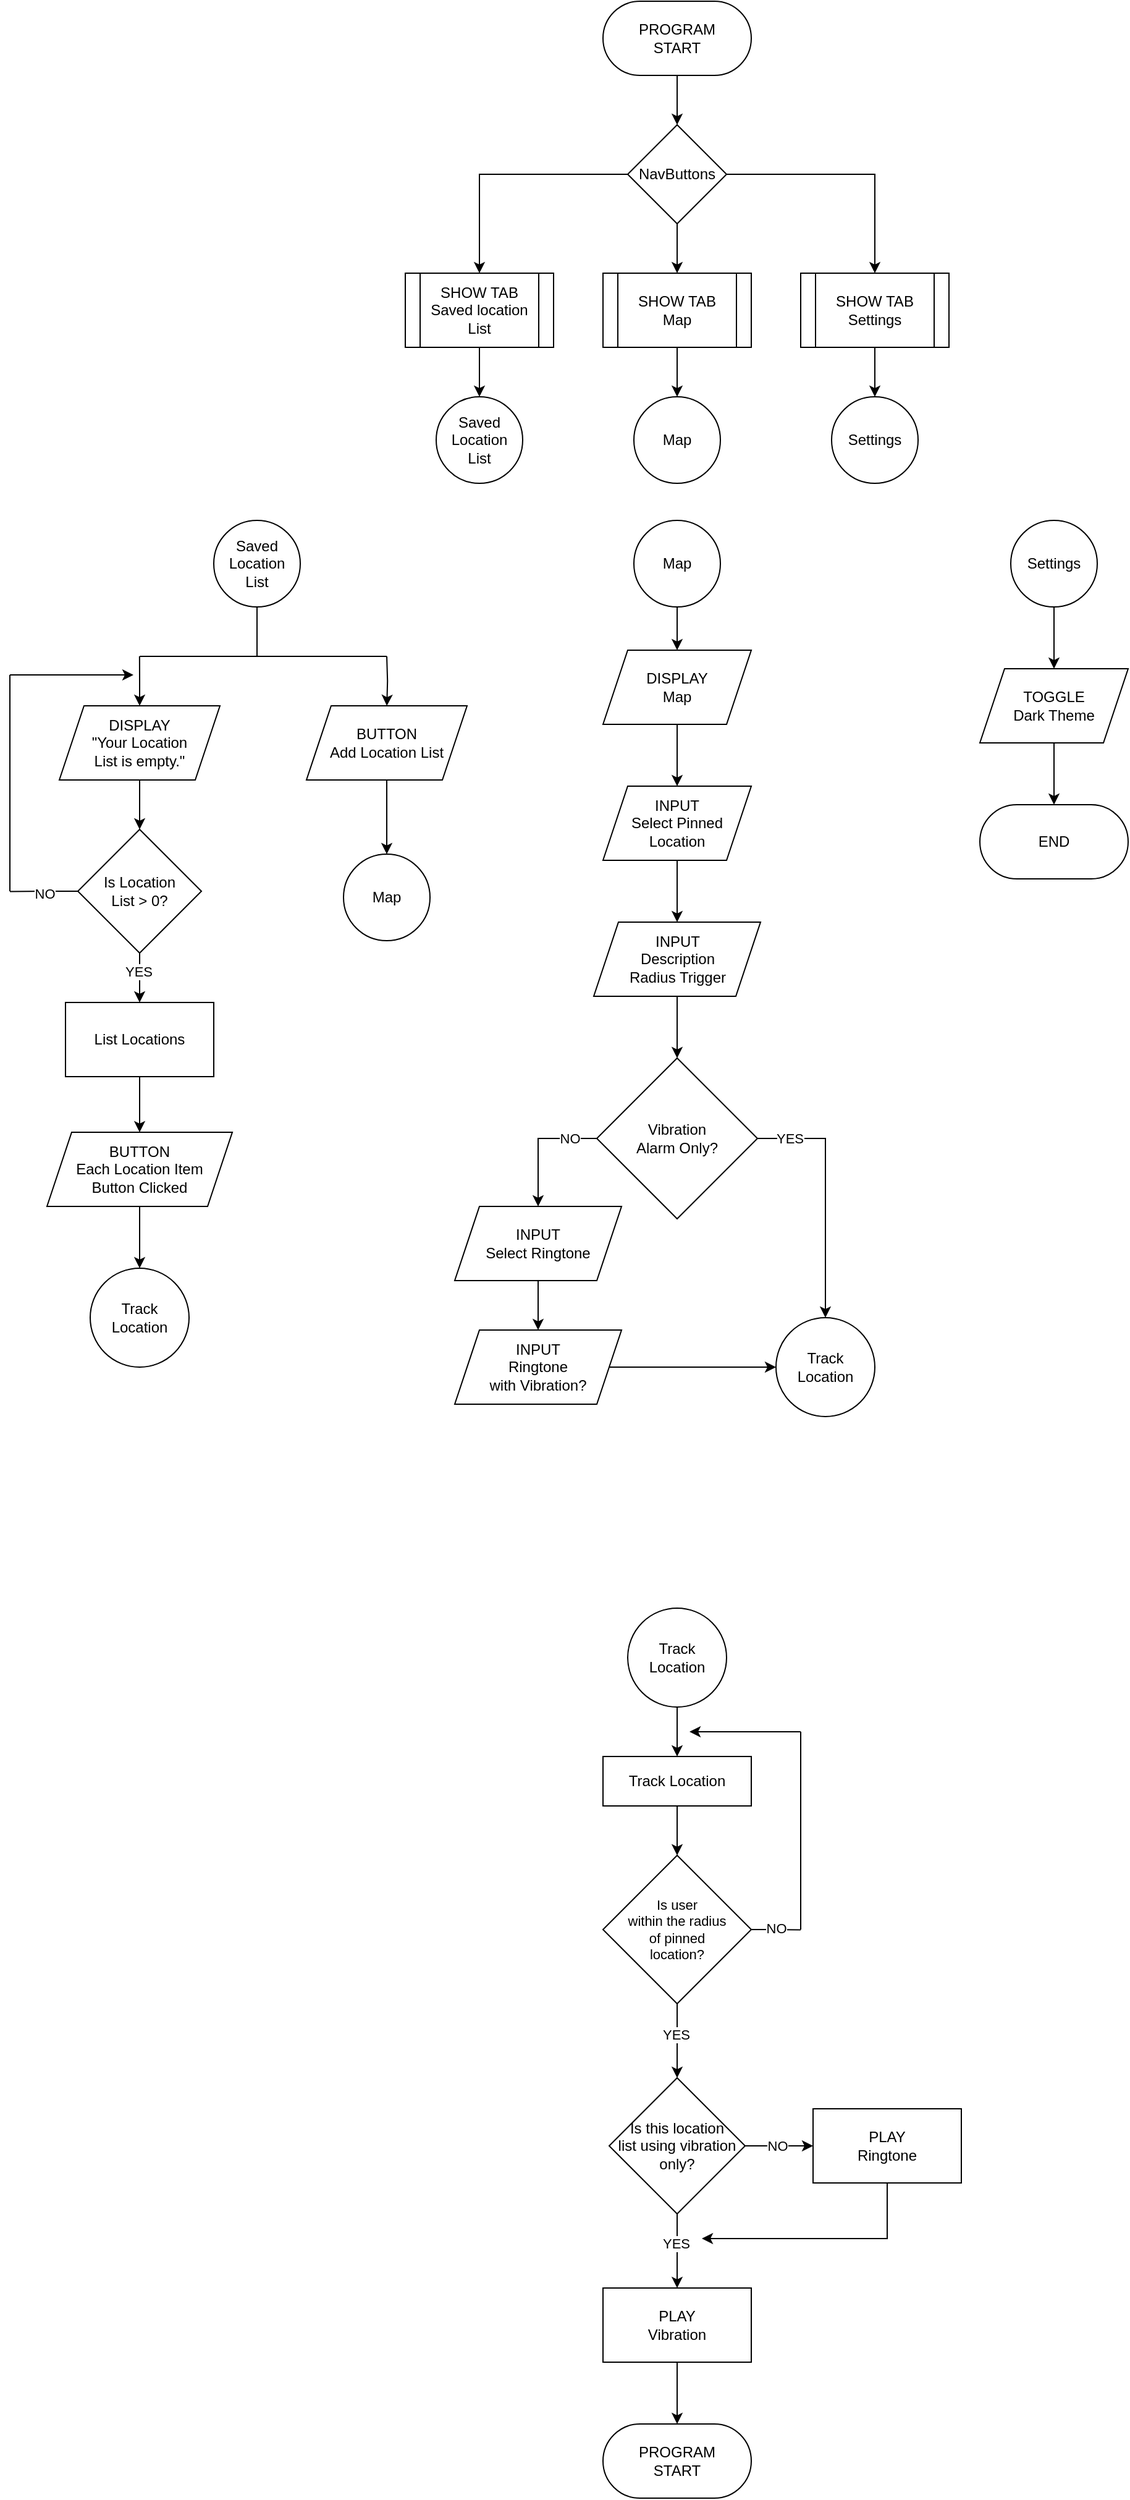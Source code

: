 <mxfile version="28.2.5">
  <diagram name="Page-1" id="zlZ9y2XEh7zNr0AgNZiA">
    <mxGraphModel dx="4392" dy="1943" grid="1" gridSize="10" guides="1" tooltips="1" connect="1" arrows="1" fold="1" page="1" pageScale="1" pageWidth="827" pageHeight="1169" math="0" shadow="0">
      <root>
        <mxCell id="0" />
        <mxCell id="1" parent="0" />
        <mxCell id="42pxX61AVfphtNkWuJw1-20" style="edgeStyle=orthogonalEdgeStyle;rounded=0;orthogonalLoop=1;jettySize=auto;html=1;exitX=0.5;exitY=1;exitDx=0;exitDy=0;entryX=0.5;entryY=0;entryDx=0;entryDy=0;" parent="1" source="42pxX61AVfphtNkWuJw1-4" target="42pxX61AVfphtNkWuJw1-17" edge="1">
          <mxGeometry relative="1" as="geometry" />
        </mxCell>
        <mxCell id="42pxX61AVfphtNkWuJw1-4" value="SHOW TAB&lt;div&gt;Map&lt;/div&gt;" style="shape=process;whiteSpace=wrap;html=1;backgroundOutline=1;" parent="1" vertex="1">
          <mxGeometry x="30" y="380" width="120" height="60" as="geometry" />
        </mxCell>
        <mxCell id="42pxX61AVfphtNkWuJw1-11" style="edgeStyle=orthogonalEdgeStyle;rounded=0;orthogonalLoop=1;jettySize=auto;html=1;exitX=0.5;exitY=1;exitDx=0;exitDy=0;entryX=0.5;entryY=0;entryDx=0;entryDy=0;" parent="1" source="42pxX61AVfphtNkWuJw1-9" target="42pxX61AVfphtNkWuJw1-4" edge="1">
          <mxGeometry relative="1" as="geometry" />
        </mxCell>
        <mxCell id="42pxX61AVfphtNkWuJw1-14" style="edgeStyle=orthogonalEdgeStyle;rounded=0;orthogonalLoop=1;jettySize=auto;html=1;exitX=1;exitY=0.5;exitDx=0;exitDy=0;entryX=0.5;entryY=0;entryDx=0;entryDy=0;" parent="1" source="42pxX61AVfphtNkWuJw1-9" target="42pxX61AVfphtNkWuJw1-13" edge="1">
          <mxGeometry relative="1" as="geometry" />
        </mxCell>
        <mxCell id="42pxX61AVfphtNkWuJw1-15" style="edgeStyle=orthogonalEdgeStyle;rounded=0;orthogonalLoop=1;jettySize=auto;html=1;exitX=0;exitY=0.5;exitDx=0;exitDy=0;entryX=0.5;entryY=0;entryDx=0;entryDy=0;" parent="1" source="42pxX61AVfphtNkWuJw1-9" target="42pxX61AVfphtNkWuJw1-12" edge="1">
          <mxGeometry relative="1" as="geometry" />
        </mxCell>
        <mxCell id="42pxX61AVfphtNkWuJw1-9" value="NavButtons" style="rhombus;whiteSpace=wrap;html=1;fontSize=12;" parent="1" vertex="1">
          <mxGeometry x="50" y="260" width="80" height="80" as="geometry" />
        </mxCell>
        <mxCell id="42pxX61AVfphtNkWuJw1-21" style="edgeStyle=orthogonalEdgeStyle;rounded=0;orthogonalLoop=1;jettySize=auto;html=1;exitX=0.5;exitY=1;exitDx=0;exitDy=0;entryX=0.5;entryY=0;entryDx=0;entryDy=0;" parent="1" source="42pxX61AVfphtNkWuJw1-12" target="42pxX61AVfphtNkWuJw1-16" edge="1">
          <mxGeometry relative="1" as="geometry" />
        </mxCell>
        <mxCell id="42pxX61AVfphtNkWuJw1-12" value="SHOW TAB&lt;div&gt;Saved location List&lt;/div&gt;" style="shape=process;whiteSpace=wrap;html=1;backgroundOutline=1;" parent="1" vertex="1">
          <mxGeometry x="-130" y="380" width="120" height="60" as="geometry" />
        </mxCell>
        <mxCell id="42pxX61AVfphtNkWuJw1-19" style="edgeStyle=orthogonalEdgeStyle;rounded=0;orthogonalLoop=1;jettySize=auto;html=1;exitX=0.5;exitY=1;exitDx=0;exitDy=0;entryX=0.5;entryY=0;entryDx=0;entryDy=0;" parent="1" source="42pxX61AVfphtNkWuJw1-13" target="42pxX61AVfphtNkWuJw1-18" edge="1">
          <mxGeometry relative="1" as="geometry" />
        </mxCell>
        <mxCell id="42pxX61AVfphtNkWuJw1-13" value="SHOW TAB&lt;div&gt;Settings&lt;/div&gt;" style="shape=process;whiteSpace=wrap;html=1;backgroundOutline=1;" parent="1" vertex="1">
          <mxGeometry x="190" y="380" width="120" height="60" as="geometry" />
        </mxCell>
        <mxCell id="42pxX61AVfphtNkWuJw1-16" value="Saved Location&lt;div&gt;List&lt;/div&gt;" style="ellipse;whiteSpace=wrap;html=1;aspect=fixed;" parent="1" vertex="1">
          <mxGeometry x="-105" y="480" width="70" height="70" as="geometry" />
        </mxCell>
        <mxCell id="42pxX61AVfphtNkWuJw1-17" value="Map" style="ellipse;whiteSpace=wrap;html=1;aspect=fixed;" parent="1" vertex="1">
          <mxGeometry x="55" y="480" width="70" height="70" as="geometry" />
        </mxCell>
        <mxCell id="42pxX61AVfphtNkWuJw1-18" value="Settings" style="ellipse;whiteSpace=wrap;html=1;aspect=fixed;" parent="1" vertex="1">
          <mxGeometry x="215" y="480" width="70" height="70" as="geometry" />
        </mxCell>
        <mxCell id="UHgo2Rqdy59q7IhD6hAd-2" style="edgeStyle=orthogonalEdgeStyle;rounded=0;orthogonalLoop=1;jettySize=auto;html=1;exitX=0.5;exitY=1;exitDx=0;exitDy=0;endArrow=none;endFill=0;" parent="1" source="42pxX61AVfphtNkWuJw1-22" edge="1">
          <mxGeometry relative="1" as="geometry">
            <mxPoint x="-250" y="690" as="targetPoint" />
          </mxGeometry>
        </mxCell>
        <mxCell id="42pxX61AVfphtNkWuJw1-22" value="Saved Location&lt;div&gt;List&lt;/div&gt;" style="ellipse;whiteSpace=wrap;html=1;aspect=fixed;" parent="1" vertex="1">
          <mxGeometry x="-285" y="580" width="70" height="70" as="geometry" />
        </mxCell>
        <mxCell id="42pxX61AVfphtNkWuJw1-36" style="edgeStyle=orthogonalEdgeStyle;rounded=0;orthogonalLoop=1;jettySize=auto;html=1;exitX=0.5;exitY=1;exitDx=0;exitDy=0;entryX=0.5;entryY=0;entryDx=0;entryDy=0;" parent="1" source="42pxX61AVfphtNkWuJw1-26" target="42pxX61AVfphtNkWuJw1-35" edge="1">
          <mxGeometry relative="1" as="geometry" />
        </mxCell>
        <mxCell id="UHgo2Rqdy59q7IhD6hAd-31" value="YES" style="edgeLabel;html=1;align=center;verticalAlign=middle;resizable=0;points=[];" parent="42pxX61AVfphtNkWuJw1-36" vertex="1" connectable="0">
          <mxGeometry x="-0.258" y="-1" relative="1" as="geometry">
            <mxPoint as="offset" />
          </mxGeometry>
        </mxCell>
        <mxCell id="UHgo2Rqdy59q7IhD6hAd-29" style="edgeStyle=orthogonalEdgeStyle;rounded=0;orthogonalLoop=1;jettySize=auto;html=1;exitX=0;exitY=0.5;exitDx=0;exitDy=0;endArrow=none;endFill=0;" parent="1" source="42pxX61AVfphtNkWuJw1-26" edge="1">
          <mxGeometry relative="1" as="geometry">
            <mxPoint x="-450" y="880.238" as="targetPoint" />
          </mxGeometry>
        </mxCell>
        <mxCell id="UHgo2Rqdy59q7IhD6hAd-32" value="NO" style="edgeLabel;html=1;align=center;verticalAlign=middle;resizable=0;points=[];" parent="UHgo2Rqdy59q7IhD6hAd-29" vertex="1" connectable="0">
          <mxGeometry x="0.002" y="1" relative="1" as="geometry">
            <mxPoint as="offset" />
          </mxGeometry>
        </mxCell>
        <mxCell id="42pxX61AVfphtNkWuJw1-26" value="Is Location&lt;div&gt;List &amp;gt; 0?&lt;/div&gt;" style="rhombus;whiteSpace=wrap;html=1;" parent="1" vertex="1">
          <mxGeometry x="-395" y="830" width="100" height="100" as="geometry" />
        </mxCell>
        <mxCell id="UHgo2Rqdy59q7IhD6hAd-27" style="edgeStyle=orthogonalEdgeStyle;rounded=0;orthogonalLoop=1;jettySize=auto;html=1;exitX=0.5;exitY=1;exitDx=0;exitDy=0;entryX=0.5;entryY=0;entryDx=0;entryDy=0;" parent="1" source="42pxX61AVfphtNkWuJw1-35" target="UHgo2Rqdy59q7IhD6hAd-26" edge="1">
          <mxGeometry relative="1" as="geometry" />
        </mxCell>
        <mxCell id="42pxX61AVfphtNkWuJw1-35" value="List Locations" style="rounded=0;whiteSpace=wrap;html=1;" parent="1" vertex="1">
          <mxGeometry x="-405" y="970" width="120" height="60" as="geometry" />
        </mxCell>
        <mxCell id="UHgo2Rqdy59q7IhD6hAd-11" style="edgeStyle=orthogonalEdgeStyle;rounded=0;orthogonalLoop=1;jettySize=auto;html=1;exitX=0.5;exitY=0;exitDx=0;exitDy=0;endArrow=none;endFill=0;startArrow=classic;startFill=1;" parent="1" source="UHgo2Rqdy59q7IhD6hAd-1" edge="1">
          <mxGeometry relative="1" as="geometry">
            <mxPoint x="-345.066" y="690" as="targetPoint" />
          </mxGeometry>
        </mxCell>
        <mxCell id="UHgo2Rqdy59q7IhD6hAd-13" style="edgeStyle=orthogonalEdgeStyle;rounded=0;orthogonalLoop=1;jettySize=auto;html=1;exitX=0.5;exitY=1;exitDx=0;exitDy=0;entryX=0.5;entryY=0;entryDx=0;entryDy=0;" parent="1" source="UHgo2Rqdy59q7IhD6hAd-1" target="42pxX61AVfphtNkWuJw1-26" edge="1">
          <mxGeometry relative="1" as="geometry" />
        </mxCell>
        <mxCell id="UHgo2Rqdy59q7IhD6hAd-1" value="DISPLAY&lt;div&gt;&quot;Your Location&lt;/div&gt;&lt;div&gt;List is empty.&quot;&lt;/div&gt;" style="shape=parallelogram;perimeter=parallelogramPerimeter;whiteSpace=wrap;html=1;fixedSize=1;" parent="1" vertex="1">
          <mxGeometry x="-410" y="730" width="130" height="60" as="geometry" />
        </mxCell>
        <mxCell id="UHgo2Rqdy59q7IhD6hAd-5" style="edgeStyle=orthogonalEdgeStyle;rounded=0;orthogonalLoop=1;jettySize=auto;html=1;exitX=0.5;exitY=1;exitDx=0;exitDy=0;entryX=0.5;entryY=0;entryDx=0;entryDy=0;" parent="1" source="UHgo2Rqdy59q7IhD6hAd-4" target="42pxX61AVfphtNkWuJw1-9" edge="1">
          <mxGeometry relative="1" as="geometry" />
        </mxCell>
        <mxCell id="UHgo2Rqdy59q7IhD6hAd-4" value="PROGRAM&lt;div&gt;START&lt;/div&gt;" style="rounded=1;whiteSpace=wrap;html=1;arcSize=50;" parent="1" vertex="1">
          <mxGeometry x="30" y="160" width="120" height="60" as="geometry" />
        </mxCell>
        <mxCell id="UHgo2Rqdy59q7IhD6hAd-15" style="edgeStyle=orthogonalEdgeStyle;rounded=0;orthogonalLoop=1;jettySize=auto;html=1;exitX=0.5;exitY=1;exitDx=0;exitDy=0;entryX=0.5;entryY=0;entryDx=0;entryDy=0;" parent="1" source="UHgo2Rqdy59q7IhD6hAd-6" target="UHgo2Rqdy59q7IhD6hAd-14" edge="1">
          <mxGeometry relative="1" as="geometry" />
        </mxCell>
        <mxCell id="UHgo2Rqdy59q7IhD6hAd-6" value="BUTTON&lt;div&gt;Add Location List&lt;/div&gt;" style="shape=parallelogram;perimeter=parallelogramPerimeter;whiteSpace=wrap;html=1;fixedSize=1;" parent="1" vertex="1">
          <mxGeometry x="-210" y="730" width="130" height="60" as="geometry" />
        </mxCell>
        <mxCell id="UHgo2Rqdy59q7IhD6hAd-8" value="" style="endArrow=none;html=1;rounded=0;" parent="1" edge="1">
          <mxGeometry width="50" height="50" relative="1" as="geometry">
            <mxPoint x="-345" y="690" as="sourcePoint" />
            <mxPoint x="-145" y="690" as="targetPoint" />
          </mxGeometry>
        </mxCell>
        <mxCell id="UHgo2Rqdy59q7IhD6hAd-12" style="edgeStyle=orthogonalEdgeStyle;rounded=0;orthogonalLoop=1;jettySize=auto;html=1;exitX=0.5;exitY=0;exitDx=0;exitDy=0;endArrow=none;endFill=0;startArrow=classic;startFill=1;" parent="1" edge="1">
          <mxGeometry relative="1" as="geometry">
            <mxPoint x="-144.986" y="690" as="targetPoint" />
            <mxPoint x="-144.92" y="730" as="sourcePoint" />
          </mxGeometry>
        </mxCell>
        <mxCell id="UHgo2Rqdy59q7IhD6hAd-14" value="Map" style="ellipse;whiteSpace=wrap;html=1;aspect=fixed;" parent="1" vertex="1">
          <mxGeometry x="-180" y="850" width="70" height="70" as="geometry" />
        </mxCell>
        <mxCell id="UHgo2Rqdy59q7IhD6hAd-19" style="edgeStyle=orthogonalEdgeStyle;rounded=0;orthogonalLoop=1;jettySize=auto;html=1;exitX=0.5;exitY=1;exitDx=0;exitDy=0;entryX=0.5;entryY=0;entryDx=0;entryDy=0;" parent="1" source="UHgo2Rqdy59q7IhD6hAd-16" target="UHgo2Rqdy59q7IhD6hAd-17" edge="1">
          <mxGeometry relative="1" as="geometry" />
        </mxCell>
        <mxCell id="UHgo2Rqdy59q7IhD6hAd-16" value="Map" style="ellipse;whiteSpace=wrap;html=1;aspect=fixed;" parent="1" vertex="1">
          <mxGeometry x="55" y="580" width="70" height="70" as="geometry" />
        </mxCell>
        <mxCell id="UHgo2Rqdy59q7IhD6hAd-20" style="edgeStyle=orthogonalEdgeStyle;rounded=0;orthogonalLoop=1;jettySize=auto;html=1;exitX=0.5;exitY=1;exitDx=0;exitDy=0;entryX=0.5;entryY=0;entryDx=0;entryDy=0;" parent="1" source="UHgo2Rqdy59q7IhD6hAd-17" target="UHgo2Rqdy59q7IhD6hAd-18" edge="1">
          <mxGeometry relative="1" as="geometry" />
        </mxCell>
        <mxCell id="UHgo2Rqdy59q7IhD6hAd-17" value="DISPLAY&lt;br&gt;Map" style="shape=parallelogram;perimeter=parallelogramPerimeter;whiteSpace=wrap;html=1;fixedSize=1;" parent="1" vertex="1">
          <mxGeometry x="30" y="685" width="120" height="60" as="geometry" />
        </mxCell>
        <mxCell id="UHgo2Rqdy59q7IhD6hAd-22" style="edgeStyle=orthogonalEdgeStyle;rounded=0;orthogonalLoop=1;jettySize=auto;html=1;exitX=0.5;exitY=1;exitDx=0;exitDy=0;entryX=0.5;entryY=0;entryDx=0;entryDy=0;" parent="1" source="UHgo2Rqdy59q7IhD6hAd-18" target="UHgo2Rqdy59q7IhD6hAd-21" edge="1">
          <mxGeometry relative="1" as="geometry" />
        </mxCell>
        <mxCell id="UHgo2Rqdy59q7IhD6hAd-18" value="INPUT&lt;div&gt;Select Pinned Location&lt;/div&gt;" style="shape=parallelogram;perimeter=parallelogramPerimeter;whiteSpace=wrap;html=1;fixedSize=1;" parent="1" vertex="1">
          <mxGeometry x="30" y="795" width="120" height="60" as="geometry" />
        </mxCell>
        <mxCell id="UHgo2Rqdy59q7IhD6hAd-24" style="edgeStyle=orthogonalEdgeStyle;rounded=0;orthogonalLoop=1;jettySize=auto;html=1;exitX=0.5;exitY=1;exitDx=0;exitDy=0;entryX=0.5;entryY=0;entryDx=0;entryDy=0;" parent="1" source="UHgo2Rqdy59q7IhD6hAd-21" target="UHgo2Rqdy59q7IhD6hAd-23" edge="1">
          <mxGeometry relative="1" as="geometry" />
        </mxCell>
        <mxCell id="UHgo2Rqdy59q7IhD6hAd-21" value="INPUT&lt;div&gt;Description&lt;/div&gt;&lt;div&gt;Radius Trigger&lt;/div&gt;" style="shape=parallelogram;perimeter=parallelogramPerimeter;whiteSpace=wrap;html=1;fixedSize=1;" parent="1" vertex="1">
          <mxGeometry x="22.5" y="905" width="135" height="60" as="geometry" />
        </mxCell>
        <mxCell id="UHgo2Rqdy59q7IhD6hAd-47" style="edgeStyle=orthogonalEdgeStyle;rounded=0;orthogonalLoop=1;jettySize=auto;html=1;exitX=1;exitY=0.5;exitDx=0;exitDy=0;entryX=0.5;entryY=0;entryDx=0;entryDy=0;" parent="1" source="UHgo2Rqdy59q7IhD6hAd-23" target="UHgo2Rqdy59q7IhD6hAd-46" edge="1">
          <mxGeometry relative="1" as="geometry">
            <mxPoint x="210" y="1215" as="targetPoint" />
          </mxGeometry>
        </mxCell>
        <mxCell id="UHgo2Rqdy59q7IhD6hAd-48" value="YES" style="edgeLabel;html=1;align=center;verticalAlign=middle;resizable=0;points=[];" parent="UHgo2Rqdy59q7IhD6hAd-47" vertex="1" connectable="0">
          <mxGeometry x="-0.566" y="1" relative="1" as="geometry">
            <mxPoint x="-18" y="1" as="offset" />
          </mxGeometry>
        </mxCell>
        <mxCell id="UHgo2Rqdy59q7IhD6hAd-50" style="edgeStyle=orthogonalEdgeStyle;rounded=0;orthogonalLoop=1;jettySize=auto;html=1;exitX=0;exitY=0.5;exitDx=0;exitDy=0;entryX=0.5;entryY=0;entryDx=0;entryDy=0;" parent="1" source="UHgo2Rqdy59q7IhD6hAd-23" target="UHgo2Rqdy59q7IhD6hAd-49" edge="1">
          <mxGeometry relative="1" as="geometry" />
        </mxCell>
        <mxCell id="UHgo2Rqdy59q7IhD6hAd-54" value="NO" style="edgeLabel;html=1;align=center;verticalAlign=middle;resizable=0;points=[];" parent="UHgo2Rqdy59q7IhD6hAd-50" vertex="1" connectable="0">
          <mxGeometry x="-0.463" relative="1" as="geometry">
            <mxPoint x="5" as="offset" />
          </mxGeometry>
        </mxCell>
        <mxCell id="UHgo2Rqdy59q7IhD6hAd-23" value="Vibration&lt;div&gt;Alarm Only?&lt;/div&gt;" style="rhombus;whiteSpace=wrap;html=1;" parent="1" vertex="1">
          <mxGeometry x="25" y="1015" width="130" height="130" as="geometry" />
        </mxCell>
        <mxCell id="UHgo2Rqdy59q7IhD6hAd-44" style="edgeStyle=orthogonalEdgeStyle;rounded=0;orthogonalLoop=1;jettySize=auto;html=1;exitX=0.5;exitY=1;exitDx=0;exitDy=0;entryX=0.5;entryY=0;entryDx=0;entryDy=0;" parent="1" source="UHgo2Rqdy59q7IhD6hAd-26" target="UHgo2Rqdy59q7IhD6hAd-43" edge="1">
          <mxGeometry relative="1" as="geometry" />
        </mxCell>
        <mxCell id="UHgo2Rqdy59q7IhD6hAd-26" value="BUTTON&lt;br&gt;&lt;div&gt;Each Location Item&lt;/div&gt;&lt;div&gt;Button Clicked&lt;/div&gt;" style="shape=parallelogram;perimeter=parallelogramPerimeter;whiteSpace=wrap;html=1;fixedSize=1;" parent="1" vertex="1">
          <mxGeometry x="-420" y="1075" width="150" height="60" as="geometry" />
        </mxCell>
        <mxCell id="UHgo2Rqdy59q7IhD6hAd-28" value="" style="endArrow=classic;html=1;rounded=0;" parent="1" edge="1">
          <mxGeometry width="50" height="50" relative="1" as="geometry">
            <mxPoint x="-450" y="705" as="sourcePoint" />
            <mxPoint x="-350" y="705" as="targetPoint" />
          </mxGeometry>
        </mxCell>
        <mxCell id="UHgo2Rqdy59q7IhD6hAd-30" value="" style="endArrow=none;html=1;rounded=0;" parent="1" edge="1">
          <mxGeometry width="50" height="50" relative="1" as="geometry">
            <mxPoint x="-450" y="880" as="sourcePoint" />
            <mxPoint x="-450" y="705" as="targetPoint" />
          </mxGeometry>
        </mxCell>
        <mxCell id="UHgo2Rqdy59q7IhD6hAd-37" style="edgeStyle=orthogonalEdgeStyle;rounded=0;orthogonalLoop=1;jettySize=auto;html=1;exitX=0.5;exitY=1;exitDx=0;exitDy=0;entryX=0.5;entryY=0;entryDx=0;entryDy=0;" parent="1" source="UHgo2Rqdy59q7IhD6hAd-35" target="UHgo2Rqdy59q7IhD6hAd-36" edge="1">
          <mxGeometry relative="1" as="geometry" />
        </mxCell>
        <mxCell id="UHgo2Rqdy59q7IhD6hAd-35" value="Track Location" style="ellipse;whiteSpace=wrap;html=1;aspect=fixed;" parent="1" vertex="1">
          <mxGeometry x="50" y="1460" width="80" height="80" as="geometry" />
        </mxCell>
        <mxCell id="UHgo2Rqdy59q7IhD6hAd-39" style="edgeStyle=orthogonalEdgeStyle;rounded=0;orthogonalLoop=1;jettySize=auto;html=1;exitX=0.5;exitY=1;exitDx=0;exitDy=0;entryX=0.5;entryY=0;entryDx=0;entryDy=0;" parent="1" source="UHgo2Rqdy59q7IhD6hAd-36" target="UHgo2Rqdy59q7IhD6hAd-38" edge="1">
          <mxGeometry relative="1" as="geometry" />
        </mxCell>
        <mxCell id="UHgo2Rqdy59q7IhD6hAd-36" value="Track Location" style="rounded=0;whiteSpace=wrap;html=1;" parent="1" vertex="1">
          <mxGeometry x="30" y="1580" width="120" height="40" as="geometry" />
        </mxCell>
        <mxCell id="UHgo2Rqdy59q7IhD6hAd-40" style="edgeStyle=orthogonalEdgeStyle;rounded=0;orthogonalLoop=1;jettySize=auto;html=1;exitX=1;exitY=0.5;exitDx=0;exitDy=0;endArrow=none;endFill=0;" parent="1" source="UHgo2Rqdy59q7IhD6hAd-38" edge="1">
          <mxGeometry relative="1" as="geometry">
            <mxPoint x="190" y="1720.2" as="targetPoint" />
          </mxGeometry>
        </mxCell>
        <mxCell id="UHgo2Rqdy59q7IhD6hAd-55" value="NO" style="edgeLabel;html=1;align=center;verticalAlign=middle;resizable=0;points=[];" parent="UHgo2Rqdy59q7IhD6hAd-40" vertex="1" connectable="0">
          <mxGeometry x="-0.039" y="1" relative="1" as="geometry">
            <mxPoint as="offset" />
          </mxGeometry>
        </mxCell>
        <mxCell id="gFcxVfCFn_ewDx2po6hb-7" style="edgeStyle=orthogonalEdgeStyle;rounded=0;orthogonalLoop=1;jettySize=auto;html=1;exitX=0.5;exitY=1;exitDx=0;exitDy=0;entryX=0.5;entryY=0;entryDx=0;entryDy=0;" parent="1" source="UHgo2Rqdy59q7IhD6hAd-38" target="gFcxVfCFn_ewDx2po6hb-6" edge="1">
          <mxGeometry relative="1" as="geometry" />
        </mxCell>
        <mxCell id="gFcxVfCFn_ewDx2po6hb-8" value="YES" style="edgeLabel;html=1;align=center;verticalAlign=middle;resizable=0;points=[];" parent="gFcxVfCFn_ewDx2po6hb-7" vertex="1" connectable="0">
          <mxGeometry x="-0.181" y="-1" relative="1" as="geometry">
            <mxPoint as="offset" />
          </mxGeometry>
        </mxCell>
        <mxCell id="UHgo2Rqdy59q7IhD6hAd-38" value="Is user&lt;div&gt;within&amp;nbsp;&lt;span style=&quot;background-color: transparent; color: light-dark(rgb(0, 0, 0), rgb(255, 255, 255));&quot;&gt;the radius&lt;/span&gt;&lt;/div&gt;&lt;div&gt;&lt;span style=&quot;background-color: transparent; color: light-dark(rgb(0, 0, 0), rgb(255, 255, 255));&quot;&gt;of pinned&lt;/span&gt;&lt;/div&gt;&lt;div&gt;&lt;span style=&quot;background-color: transparent; color: light-dark(rgb(0, 0, 0), rgb(255, 255, 255));&quot;&gt;location?&lt;/span&gt;&lt;/div&gt;" style="rhombus;whiteSpace=wrap;html=1;fontSize=11;" parent="1" vertex="1">
          <mxGeometry x="30" y="1660" width="120" height="120" as="geometry" />
        </mxCell>
        <mxCell id="UHgo2Rqdy59q7IhD6hAd-41" value="" style="endArrow=none;html=1;rounded=0;endFill=0;" parent="1" edge="1">
          <mxGeometry width="50" height="50" relative="1" as="geometry">
            <mxPoint x="190" y="1720" as="sourcePoint" />
            <mxPoint x="190" y="1560" as="targetPoint" />
          </mxGeometry>
        </mxCell>
        <mxCell id="UHgo2Rqdy59q7IhD6hAd-42" value="" style="endArrow=classic;html=1;rounded=0;" parent="1" edge="1">
          <mxGeometry width="50" height="50" relative="1" as="geometry">
            <mxPoint x="190" y="1560" as="sourcePoint" />
            <mxPoint x="100" y="1560" as="targetPoint" />
          </mxGeometry>
        </mxCell>
        <mxCell id="UHgo2Rqdy59q7IhD6hAd-43" value="Track Location" style="ellipse;whiteSpace=wrap;html=1;aspect=fixed;" parent="1" vertex="1">
          <mxGeometry x="-385" y="1185" width="80" height="80" as="geometry" />
        </mxCell>
        <mxCell id="UHgo2Rqdy59q7IhD6hAd-46" value="Track Location" style="ellipse;whiteSpace=wrap;html=1;aspect=fixed;" parent="1" vertex="1">
          <mxGeometry x="170" y="1225" width="80" height="80" as="geometry" />
        </mxCell>
        <mxCell id="UHgo2Rqdy59q7IhD6hAd-52" style="edgeStyle=orthogonalEdgeStyle;rounded=0;orthogonalLoop=1;jettySize=auto;html=1;exitX=0.5;exitY=1;exitDx=0;exitDy=0;entryX=0.5;entryY=0;entryDx=0;entryDy=0;" parent="1" source="UHgo2Rqdy59q7IhD6hAd-49" target="UHgo2Rqdy59q7IhD6hAd-51" edge="1">
          <mxGeometry relative="1" as="geometry" />
        </mxCell>
        <mxCell id="UHgo2Rqdy59q7IhD6hAd-49" value="INPUT&lt;div&gt;Select Ringtone&lt;/div&gt;" style="shape=parallelogram;perimeter=parallelogramPerimeter;whiteSpace=wrap;html=1;fixedSize=1;" parent="1" vertex="1">
          <mxGeometry x="-90" y="1135" width="135" height="60" as="geometry" />
        </mxCell>
        <mxCell id="UHgo2Rqdy59q7IhD6hAd-53" style="edgeStyle=orthogonalEdgeStyle;rounded=0;orthogonalLoop=1;jettySize=auto;html=1;exitX=1;exitY=0.5;exitDx=0;exitDy=0;entryX=0;entryY=0.5;entryDx=0;entryDy=0;" parent="1" source="UHgo2Rqdy59q7IhD6hAd-51" target="UHgo2Rqdy59q7IhD6hAd-46" edge="1">
          <mxGeometry relative="1" as="geometry">
            <mxPoint x="160" y="1265" as="targetPoint" />
          </mxGeometry>
        </mxCell>
        <mxCell id="UHgo2Rqdy59q7IhD6hAd-51" value="INPUT&lt;div&gt;Ringtone&lt;/div&gt;&lt;div&gt;with Vibration?&lt;/div&gt;" style="shape=parallelogram;perimeter=parallelogramPerimeter;whiteSpace=wrap;html=1;fixedSize=1;" parent="1" vertex="1">
          <mxGeometry x="-90" y="1235" width="135" height="60" as="geometry" />
        </mxCell>
        <mxCell id="gFcxVfCFn_ewDx2po6hb-3" style="edgeStyle=orthogonalEdgeStyle;rounded=0;orthogonalLoop=1;jettySize=auto;html=1;exitX=0.5;exitY=1;exitDx=0;exitDy=0;entryX=0.5;entryY=0;entryDx=0;entryDy=0;" parent="1" source="gFcxVfCFn_ewDx2po6hb-1" target="gFcxVfCFn_ewDx2po6hb-2" edge="1">
          <mxGeometry relative="1" as="geometry" />
        </mxCell>
        <mxCell id="gFcxVfCFn_ewDx2po6hb-1" value="Settings" style="ellipse;whiteSpace=wrap;html=1;aspect=fixed;" parent="1" vertex="1">
          <mxGeometry x="360" y="580" width="70" height="70" as="geometry" />
        </mxCell>
        <mxCell id="gFcxVfCFn_ewDx2po6hb-5" style="edgeStyle=orthogonalEdgeStyle;rounded=0;orthogonalLoop=1;jettySize=auto;html=1;exitX=0.5;exitY=1;exitDx=0;exitDy=0;entryX=0.5;entryY=0;entryDx=0;entryDy=0;" parent="1" source="gFcxVfCFn_ewDx2po6hb-2" target="gFcxVfCFn_ewDx2po6hb-4" edge="1">
          <mxGeometry relative="1" as="geometry" />
        </mxCell>
        <mxCell id="gFcxVfCFn_ewDx2po6hb-2" value="TOGGLE&lt;div&gt;Dark Theme&lt;/div&gt;" style="shape=parallelogram;perimeter=parallelogramPerimeter;whiteSpace=wrap;html=1;fixedSize=1;" parent="1" vertex="1">
          <mxGeometry x="335" y="700" width="120" height="60" as="geometry" />
        </mxCell>
        <mxCell id="gFcxVfCFn_ewDx2po6hb-4" value="END" style="rounded=1;whiteSpace=wrap;html=1;arcSize=50;" parent="1" vertex="1">
          <mxGeometry x="335" y="810" width="120" height="60" as="geometry" />
        </mxCell>
        <mxCell id="gFcxVfCFn_ewDx2po6hb-11" style="edgeStyle=orthogonalEdgeStyle;rounded=0;orthogonalLoop=1;jettySize=auto;html=1;exitX=1;exitY=0.5;exitDx=0;exitDy=0;entryX=0;entryY=0.5;entryDx=0;entryDy=0;" parent="1" source="gFcxVfCFn_ewDx2po6hb-6" target="gFcxVfCFn_ewDx2po6hb-10" edge="1">
          <mxGeometry relative="1" as="geometry" />
        </mxCell>
        <mxCell id="gFcxVfCFn_ewDx2po6hb-14" value="NO" style="edgeLabel;html=1;align=center;verticalAlign=middle;resizable=0;points=[];" parent="gFcxVfCFn_ewDx2po6hb-11" vertex="1" connectable="0">
          <mxGeometry x="0.037" relative="1" as="geometry">
            <mxPoint x="-3" as="offset" />
          </mxGeometry>
        </mxCell>
        <mxCell id="gFcxVfCFn_ewDx2po6hb-12" style="edgeStyle=orthogonalEdgeStyle;rounded=0;orthogonalLoop=1;jettySize=auto;html=1;exitX=0.5;exitY=1;exitDx=0;exitDy=0;entryX=0.5;entryY=0;entryDx=0;entryDy=0;" parent="1" source="gFcxVfCFn_ewDx2po6hb-6" target="gFcxVfCFn_ewDx2po6hb-9" edge="1">
          <mxGeometry relative="1" as="geometry" />
        </mxCell>
        <mxCell id="gFcxVfCFn_ewDx2po6hb-15" value="YES" style="edgeLabel;html=1;align=center;verticalAlign=middle;resizable=0;points=[];" parent="gFcxVfCFn_ewDx2po6hb-12" vertex="1" connectable="0">
          <mxGeometry x="-0.223" y="-1" relative="1" as="geometry">
            <mxPoint as="offset" />
          </mxGeometry>
        </mxCell>
        <mxCell id="gFcxVfCFn_ewDx2po6hb-6" value="Is this location&lt;div&gt;list using vibration only?&lt;/div&gt;" style="rhombus;whiteSpace=wrap;html=1;" parent="1" vertex="1">
          <mxGeometry x="35" y="1840" width="110" height="110" as="geometry" />
        </mxCell>
        <mxCell id="gFcxVfCFn_ewDx2po6hb-17" style="edgeStyle=orthogonalEdgeStyle;rounded=0;orthogonalLoop=1;jettySize=auto;html=1;exitX=0.5;exitY=1;exitDx=0;exitDy=0;entryX=0.5;entryY=0;entryDx=0;entryDy=0;" parent="1" source="gFcxVfCFn_ewDx2po6hb-9" target="gFcxVfCFn_ewDx2po6hb-16" edge="1">
          <mxGeometry relative="1" as="geometry" />
        </mxCell>
        <mxCell id="gFcxVfCFn_ewDx2po6hb-9" value="PLAY&lt;div&gt;Vibration&lt;/div&gt;" style="rounded=0;whiteSpace=wrap;html=1;" parent="1" vertex="1">
          <mxGeometry x="30" y="2010" width="120" height="60" as="geometry" />
        </mxCell>
        <mxCell id="gFcxVfCFn_ewDx2po6hb-13" style="edgeStyle=orthogonalEdgeStyle;rounded=0;orthogonalLoop=1;jettySize=auto;html=1;exitX=0.5;exitY=1;exitDx=0;exitDy=0;" parent="1" source="gFcxVfCFn_ewDx2po6hb-10" edge="1">
          <mxGeometry relative="1" as="geometry">
            <mxPoint x="110" y="1970" as="targetPoint" />
            <Array as="points">
              <mxPoint x="260" y="1970" />
              <mxPoint x="140" y="1970" />
            </Array>
          </mxGeometry>
        </mxCell>
        <mxCell id="gFcxVfCFn_ewDx2po6hb-10" value="PLAY&lt;div&gt;Ringtone&lt;/div&gt;" style="rounded=0;whiteSpace=wrap;html=1;" parent="1" vertex="1">
          <mxGeometry x="200" y="1865" width="120" height="60" as="geometry" />
        </mxCell>
        <mxCell id="gFcxVfCFn_ewDx2po6hb-16" value="PROGRAM&lt;div&gt;START&lt;/div&gt;" style="rounded=1;whiteSpace=wrap;html=1;arcSize=50;" parent="1" vertex="1">
          <mxGeometry x="30" y="2120" width="120" height="60" as="geometry" />
        </mxCell>
      </root>
    </mxGraphModel>
  </diagram>
</mxfile>

